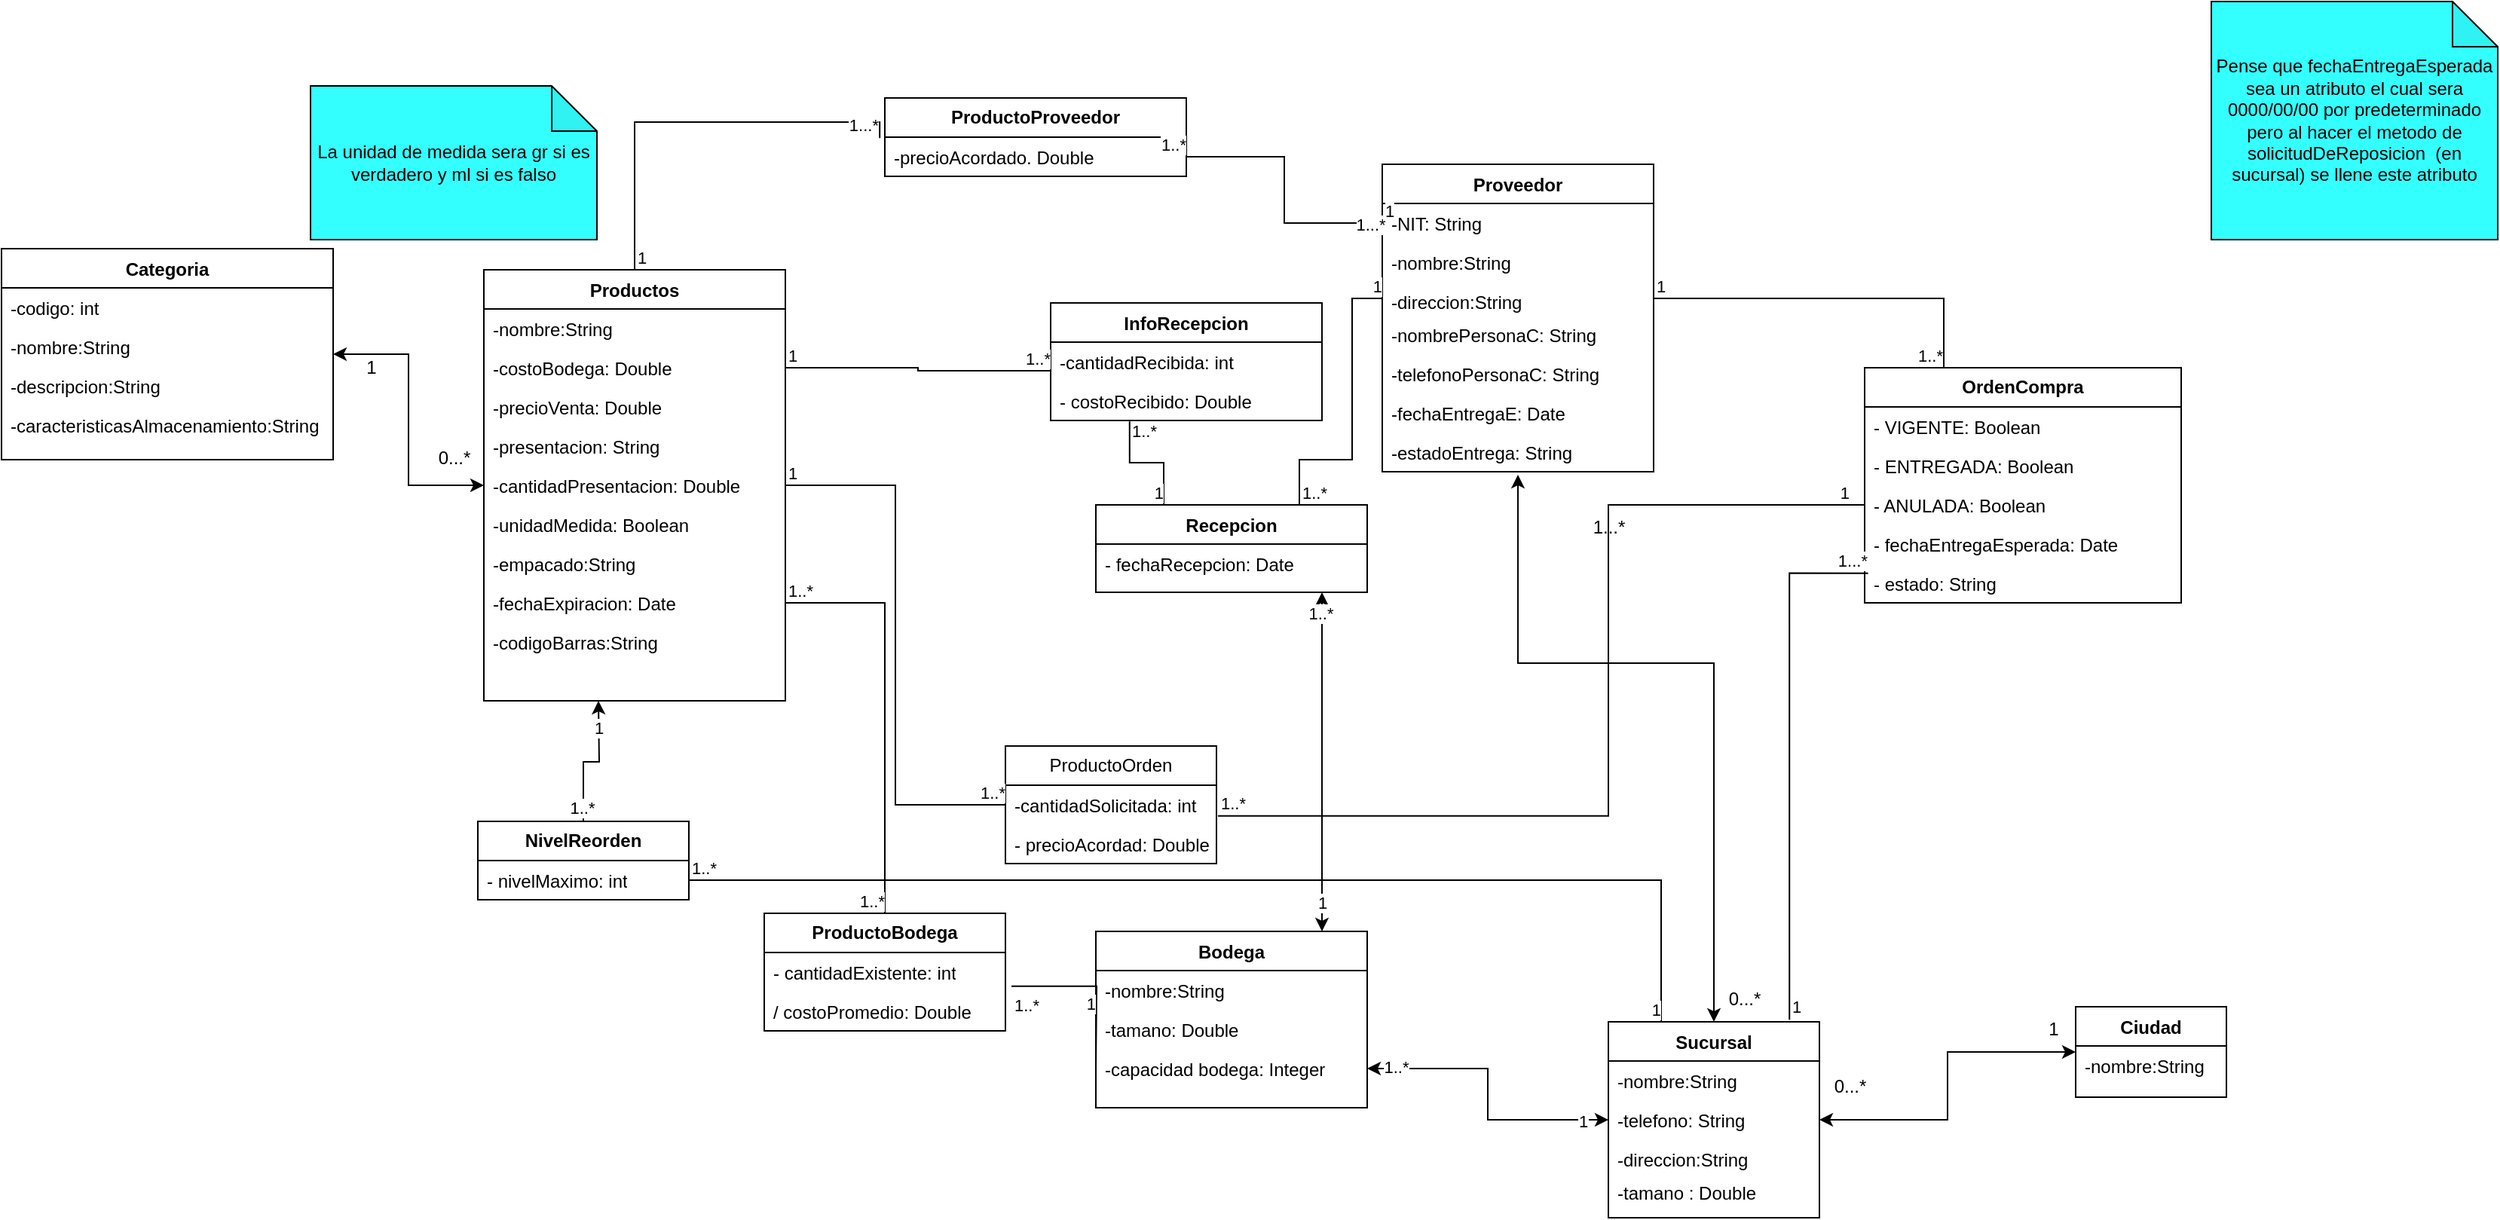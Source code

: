 <mxfile version="24.7.8">
  <diagram id="C5RBs43oDa-KdzZeNtuy" name="Page-1">
    <mxGraphModel dx="1459" dy="1133" grid="1" gridSize="10" guides="1" tooltips="1" connect="1" arrows="1" fold="1" page="0" pageScale="1" pageWidth="827" pageHeight="1169" math="0" shadow="0">
      <root>
        <mxCell id="WIyWlLk6GJQsqaUBKTNV-0" />
        <mxCell id="WIyWlLk6GJQsqaUBKTNV-1" parent="WIyWlLk6GJQsqaUBKTNV-0" />
        <mxCell id="zkfFHV4jXpPFQw0GAbJ--17" value="Productos" style="swimlane;fontStyle=1;align=center;verticalAlign=top;childLayout=stackLayout;horizontal=1;startSize=26;horizontalStack=0;resizeParent=1;resizeLast=0;collapsible=1;marginBottom=0;rounded=0;shadow=0;strokeWidth=1;fontColor=#000000;" parent="WIyWlLk6GJQsqaUBKTNV-1" vertex="1">
          <mxGeometry x="74" y="-446" width="200" height="286" as="geometry">
            <mxRectangle x="550" y="140" width="160" height="26" as="alternateBounds" />
          </mxGeometry>
        </mxCell>
        <mxCell id="zkfFHV4jXpPFQw0GAbJ--18" value="-nombre:String" style="text;align=left;verticalAlign=top;spacingLeft=4;spacingRight=4;overflow=hidden;rotatable=0;points=[[0,0.5],[1,0.5]];portConstraint=eastwest;fontColor=#000000;" parent="zkfFHV4jXpPFQw0GAbJ--17" vertex="1">
          <mxGeometry y="26" width="200" height="26" as="geometry" />
        </mxCell>
        <mxCell id="zkfFHV4jXpPFQw0GAbJ--19" value="-costoBodega: Double" style="text;align=left;verticalAlign=top;spacingLeft=4;spacingRight=4;overflow=hidden;rotatable=0;points=[[0,0.5],[1,0.5]];portConstraint=eastwest;rounded=0;shadow=0;html=0;fontColor=#000000;" parent="zkfFHV4jXpPFQw0GAbJ--17" vertex="1">
          <mxGeometry y="52" width="200" height="26" as="geometry" />
        </mxCell>
        <mxCell id="zkfFHV4jXpPFQw0GAbJ--20" value="-precioVenta: Double" style="text;align=left;verticalAlign=top;spacingLeft=4;spacingRight=4;overflow=hidden;rotatable=0;points=[[0,0.5],[1,0.5]];portConstraint=eastwest;rounded=0;shadow=0;html=0;fontColor=#000000;" parent="zkfFHV4jXpPFQw0GAbJ--17" vertex="1">
          <mxGeometry y="78" width="200" height="26" as="geometry" />
        </mxCell>
        <mxCell id="zkfFHV4jXpPFQw0GAbJ--21" value="-presentacion: String" style="text;align=left;verticalAlign=top;spacingLeft=4;spacingRight=4;overflow=hidden;rotatable=0;points=[[0,0.5],[1,0.5]];portConstraint=eastwest;rounded=0;shadow=0;html=0;fontColor=#000000;" parent="zkfFHV4jXpPFQw0GAbJ--17" vertex="1">
          <mxGeometry y="104" width="200" height="26" as="geometry" />
        </mxCell>
        <mxCell id="zkfFHV4jXpPFQw0GAbJ--22" value="-cantidadPresentacion: Double" style="text;align=left;verticalAlign=top;spacingLeft=4;spacingRight=4;overflow=hidden;rotatable=0;points=[[0,0.5],[1,0.5]];portConstraint=eastwest;rounded=0;shadow=0;html=0;fontColor=#000000;" parent="zkfFHV4jXpPFQw0GAbJ--17" vertex="1">
          <mxGeometry y="130" width="200" height="26" as="geometry" />
        </mxCell>
        <mxCell id="X5nv6v5gJ5mk2as4WkqO-1" value="-unidadMedida: Boolean" style="text;align=left;verticalAlign=top;spacingLeft=4;spacingRight=4;overflow=hidden;rotatable=0;points=[[0,0.5],[1,0.5]];portConstraint=eastwest;rounded=0;shadow=0;html=0;fontColor=#000000;" parent="zkfFHV4jXpPFQw0GAbJ--17" vertex="1">
          <mxGeometry y="156" width="200" height="26" as="geometry" />
        </mxCell>
        <mxCell id="X5nv6v5gJ5mk2as4WkqO-3" value="-empacado:String" style="text;align=left;verticalAlign=top;spacingLeft=4;spacingRight=4;overflow=hidden;rotatable=0;points=[[0,0.5],[1,0.5]];portConstraint=eastwest;rounded=0;shadow=0;html=0;fontColor=#000000;" parent="zkfFHV4jXpPFQw0GAbJ--17" vertex="1">
          <mxGeometry y="182" width="200" height="26" as="geometry" />
        </mxCell>
        <mxCell id="X5nv6v5gJ5mk2as4WkqO-6" value="-fechaExpiracion: Date" style="text;align=left;verticalAlign=top;spacingLeft=4;spacingRight=4;overflow=hidden;rotatable=0;points=[[0,0.5],[1,0.5]];portConstraint=eastwest;rounded=0;shadow=0;html=0;fontColor=#000000;" parent="zkfFHV4jXpPFQw0GAbJ--17" vertex="1">
          <mxGeometry y="208" width="200" height="26" as="geometry" />
        </mxCell>
        <mxCell id="X5nv6v5gJ5mk2as4WkqO-5" value="-codigoBarras:String" style="text;align=left;verticalAlign=top;spacingLeft=4;spacingRight=4;overflow=hidden;rotatable=0;points=[[0,0.5],[1,0.5]];portConstraint=eastwest;rounded=0;shadow=0;html=0;fontColor=#000000;" parent="zkfFHV4jXpPFQw0GAbJ--17" vertex="1">
          <mxGeometry y="234" width="200" height="26" as="geometry" />
        </mxCell>
        <mxCell id="X5nv6v5gJ5mk2as4WkqO-7" value="Categoria" style="swimlane;fontStyle=1;align=center;verticalAlign=top;childLayout=stackLayout;horizontal=1;startSize=26;horizontalStack=0;resizeParent=1;resizeLast=0;collapsible=1;marginBottom=0;rounded=0;shadow=0;strokeWidth=1;fontColor=#000000;" parent="WIyWlLk6GJQsqaUBKTNV-1" vertex="1">
          <mxGeometry x="-246" y="-460" width="220" height="140" as="geometry">
            <mxRectangle x="550" y="140" width="160" height="26" as="alternateBounds" />
          </mxGeometry>
        </mxCell>
        <mxCell id="X5nv6v5gJ5mk2as4WkqO-9" value="-codigo: int" style="text;align=left;verticalAlign=top;spacingLeft=4;spacingRight=4;overflow=hidden;rotatable=0;points=[[0,0.5],[1,0.5]];portConstraint=eastwest;rounded=0;shadow=0;html=0;fontColor=#000000;" parent="X5nv6v5gJ5mk2as4WkqO-7" vertex="1">
          <mxGeometry y="26" width="220" height="26" as="geometry" />
        </mxCell>
        <mxCell id="X5nv6v5gJ5mk2as4WkqO-8" value="-nombre:String" style="text;align=left;verticalAlign=top;spacingLeft=4;spacingRight=4;overflow=hidden;rotatable=0;points=[[0,0.5],[1,0.5]];portConstraint=eastwest;fontColor=#000000;" parent="X5nv6v5gJ5mk2as4WkqO-7" vertex="1">
          <mxGeometry y="52" width="220" height="26" as="geometry" />
        </mxCell>
        <mxCell id="X5nv6v5gJ5mk2as4WkqO-14" value="-descripcion:String" style="text;align=left;verticalAlign=top;spacingLeft=4;spacingRight=4;overflow=hidden;rotatable=0;points=[[0,0.5],[1,0.5]];portConstraint=eastwest;rounded=0;shadow=0;html=0;fontColor=#000000;" parent="X5nv6v5gJ5mk2as4WkqO-7" vertex="1">
          <mxGeometry y="78" width="220" height="26" as="geometry" />
        </mxCell>
        <mxCell id="X5nv6v5gJ5mk2as4WkqO-15" value="-caracteristicasAlmacenamiento:String" style="text;align=left;verticalAlign=top;spacingLeft=4;spacingRight=4;overflow=hidden;rotatable=0;points=[[0,0.5],[1,0.5]];portConstraint=eastwest;rounded=0;shadow=0;html=0;fontColor=#000000;" parent="X5nv6v5gJ5mk2as4WkqO-7" vertex="1">
          <mxGeometry y="104" width="220" height="26" as="geometry" />
        </mxCell>
        <mxCell id="X5nv6v5gJ5mk2as4WkqO-22" value="1" style="text;html=1;align=center;verticalAlign=middle;resizable=0;points=[];autosize=1;strokeColor=none;fillColor=none;fontColor=#000000;" parent="WIyWlLk6GJQsqaUBKTNV-1" vertex="1">
          <mxGeometry x="-16" y="-396" width="30" height="30" as="geometry" />
        </mxCell>
        <mxCell id="X5nv6v5gJ5mk2as4WkqO-23" value="0...*" style="text;html=1;align=center;verticalAlign=middle;resizable=0;points=[];autosize=1;strokeColor=none;fillColor=none;fontColor=#000000;" parent="WIyWlLk6GJQsqaUBKTNV-1" vertex="1">
          <mxGeometry x="34" y="-336" width="40" height="30" as="geometry" />
        </mxCell>
        <mxCell id="X5nv6v5gJ5mk2as4WkqO-25" value="" style="endArrow=classic;startArrow=classic;html=1;rounded=0;edgeStyle=orthogonalEdgeStyle;fontColor=#000000;" parent="WIyWlLk6GJQsqaUBKTNV-1" source="X5nv6v5gJ5mk2as4WkqO-7" target="zkfFHV4jXpPFQw0GAbJ--17" edge="1">
          <mxGeometry width="50" height="50" relative="1" as="geometry">
            <mxPoint x="494" y="-256" as="sourcePoint" />
            <mxPoint x="544" y="-306" as="targetPoint" />
          </mxGeometry>
        </mxCell>
        <mxCell id="X5nv6v5gJ5mk2as4WkqO-26" value="Sucursal" style="swimlane;fontStyle=1;align=center;verticalAlign=top;childLayout=stackLayout;horizontal=1;startSize=26;horizontalStack=0;resizeParent=1;resizeLast=0;collapsible=1;marginBottom=0;rounded=0;shadow=0;strokeWidth=1;fontColor=#000000;" parent="WIyWlLk6GJQsqaUBKTNV-1" vertex="1">
          <mxGeometry x="820" y="53" width="140" height="130" as="geometry">
            <mxRectangle x="550" y="140" width="160" height="26" as="alternateBounds" />
          </mxGeometry>
        </mxCell>
        <mxCell id="X5nv6v5gJ5mk2as4WkqO-28" value="-nombre:String" style="text;align=left;verticalAlign=top;spacingLeft=4;spacingRight=4;overflow=hidden;rotatable=0;points=[[0,0.5],[1,0.5]];portConstraint=eastwest;fontColor=#000000;" parent="X5nv6v5gJ5mk2as4WkqO-26" vertex="1">
          <mxGeometry y="26" width="140" height="26" as="geometry" />
        </mxCell>
        <mxCell id="X5nv6v5gJ5mk2as4WkqO-27" value="-telefono: String" style="text;align=left;verticalAlign=top;spacingLeft=4;spacingRight=4;overflow=hidden;rotatable=0;points=[[0,0.5],[1,0.5]];portConstraint=eastwest;rounded=0;shadow=0;html=0;fontColor=#000000;" parent="X5nv6v5gJ5mk2as4WkqO-26" vertex="1">
          <mxGeometry y="52" width="140" height="26" as="geometry" />
        </mxCell>
        <mxCell id="X5nv6v5gJ5mk2as4WkqO-30" value="-direccion:String" style="text;align=left;verticalAlign=top;spacingLeft=4;spacingRight=4;overflow=hidden;rotatable=0;points=[[0,0.5],[1,0.5]];portConstraint=eastwest;rounded=0;shadow=0;html=0;fontColor=#000000;" parent="X5nv6v5gJ5mk2as4WkqO-26" vertex="1">
          <mxGeometry y="78" width="140" height="22" as="geometry" />
        </mxCell>
        <mxCell id="Ump_3bpm_IfCM5Z30n2z-0" value="-tamano : Double" style="text;align=left;verticalAlign=top;spacingLeft=4;spacingRight=4;overflow=hidden;rotatable=0;points=[[0,0.5],[1,0.5]];portConstraint=eastwest;rounded=0;shadow=0;html=0;fontColor=#000000;" parent="X5nv6v5gJ5mk2as4WkqO-26" vertex="1">
          <mxGeometry y="100" width="140" height="22" as="geometry" />
        </mxCell>
        <mxCell id="X5nv6v5gJ5mk2as4WkqO-33" value="Ciudad" style="swimlane;fontStyle=1;align=center;verticalAlign=top;childLayout=stackLayout;horizontal=1;startSize=26;horizontalStack=0;resizeParent=1;resizeLast=0;collapsible=1;marginBottom=0;rounded=0;shadow=0;strokeWidth=1;fontColor=#000000;" parent="WIyWlLk6GJQsqaUBKTNV-1" vertex="1">
          <mxGeometry x="1130" y="43" width="100" height="60" as="geometry">
            <mxRectangle x="550" y="140" width="160" height="26" as="alternateBounds" />
          </mxGeometry>
        </mxCell>
        <mxCell id="X5nv6v5gJ5mk2as4WkqO-35" value="-nombre:String" style="text;align=left;verticalAlign=top;spacingLeft=4;spacingRight=4;overflow=hidden;rotatable=0;points=[[0,0.5],[1,0.5]];portConstraint=eastwest;fontColor=#000000;" parent="X5nv6v5gJ5mk2as4WkqO-33" vertex="1">
          <mxGeometry y="26" width="100" height="26" as="geometry" />
        </mxCell>
        <mxCell id="X5nv6v5gJ5mk2as4WkqO-49" value="1" style="text;html=1;align=center;verticalAlign=middle;resizable=0;points=[];autosize=1;strokeColor=none;fillColor=none;fontColor=#000000;" parent="WIyWlLk6GJQsqaUBKTNV-1" vertex="1">
          <mxGeometry x="1100" y="43" width="30" height="30" as="geometry" />
        </mxCell>
        <mxCell id="X5nv6v5gJ5mk2as4WkqO-50" value="0...*" style="text;html=1;align=center;verticalAlign=middle;resizable=0;points=[];autosize=1;strokeColor=none;fillColor=none;fontColor=#000000;" parent="WIyWlLk6GJQsqaUBKTNV-1" vertex="1">
          <mxGeometry x="960" y="81" width="40" height="30" as="geometry" />
        </mxCell>
        <mxCell id="X5nv6v5gJ5mk2as4WkqO-51" value="" style="endArrow=classic;startArrow=classic;html=1;rounded=0;edgeStyle=orthogonalEdgeStyle;fontColor=#000000;" parent="WIyWlLk6GJQsqaUBKTNV-1" source="X5nv6v5gJ5mk2as4WkqO-26" target="X5nv6v5gJ5mk2as4WkqO-33" edge="1">
          <mxGeometry width="50" height="50" relative="1" as="geometry">
            <mxPoint x="1030" y="343" as="sourcePoint" />
            <mxPoint x="1080" y="293" as="targetPoint" />
          </mxGeometry>
        </mxCell>
        <mxCell id="X5nv6v5gJ5mk2as4WkqO-53" value="Bodega" style="swimlane;fontStyle=1;align=center;verticalAlign=top;childLayout=stackLayout;horizontal=1;startSize=26;horizontalStack=0;resizeParent=1;resizeLast=0;collapsible=1;marginBottom=0;rounded=0;shadow=0;strokeWidth=1;fontColor=#000000;" parent="WIyWlLk6GJQsqaUBKTNV-1" vertex="1">
          <mxGeometry x="480" y="-7" width="180" height="117" as="geometry">
            <mxRectangle x="550" y="140" width="160" height="26" as="alternateBounds" />
          </mxGeometry>
        </mxCell>
        <mxCell id="X5nv6v5gJ5mk2as4WkqO-54" value="-nombre:String" style="text;align=left;verticalAlign=top;spacingLeft=4;spacingRight=4;overflow=hidden;rotatable=0;points=[[0,0.5],[1,0.5]];portConstraint=eastwest;fontColor=#000000;" parent="X5nv6v5gJ5mk2as4WkqO-53" vertex="1">
          <mxGeometry y="26" width="180" height="26" as="geometry" />
        </mxCell>
        <mxCell id="X5nv6v5gJ5mk2as4WkqO-55" value="-tamano: Double" style="text;align=left;verticalAlign=top;spacingLeft=4;spacingRight=4;overflow=hidden;rotatable=0;points=[[0,0.5],[1,0.5]];portConstraint=eastwest;rounded=0;shadow=0;html=0;fontColor=#000000;" parent="X5nv6v5gJ5mk2as4WkqO-53" vertex="1">
          <mxGeometry y="52" width="180" height="26" as="geometry" />
        </mxCell>
        <mxCell id="X5nv6v5gJ5mk2as4WkqO-62" value="-capacidad bodega: Integer" style="text;align=left;verticalAlign=top;spacingLeft=4;spacingRight=4;overflow=hidden;rotatable=0;points=[[0,0.5],[1,0.5]];portConstraint=eastwest;rounded=0;shadow=0;html=0;fontColor=#000000;" parent="X5nv6v5gJ5mk2as4WkqO-53" vertex="1">
          <mxGeometry y="78" width="180" height="26" as="geometry" />
        </mxCell>
        <mxCell id="X5nv6v5gJ5mk2as4WkqO-57" value="" style="endArrow=classic;startArrow=classic;html=1;rounded=0;edgeStyle=orthogonalEdgeStyle;exitX=1;exitY=0.5;exitDx=0;exitDy=0;fontColor=#000000;" parent="WIyWlLk6GJQsqaUBKTNV-1" source="X5nv6v5gJ5mk2as4WkqO-62" target="X5nv6v5gJ5mk2as4WkqO-26" edge="1">
          <mxGeometry width="50" height="50" relative="1" as="geometry">
            <mxPoint x="730" y="142.0" as="sourcePoint" />
            <mxPoint x="1080" y="293" as="targetPoint" />
          </mxGeometry>
        </mxCell>
        <mxCell id="Ump_3bpm_IfCM5Z30n2z-3" value="1..*" style="edgeLabel;html=1;align=center;verticalAlign=middle;resizable=0;points=[];fontColor=#000000;" parent="X5nv6v5gJ5mk2as4WkqO-57" vertex="1" connectable="0">
          <mxGeometry x="-0.805" y="1" relative="1" as="geometry">
            <mxPoint as="offset" />
          </mxGeometry>
        </mxCell>
        <mxCell id="di9bYmcxDt5mD3mjxTbu-0" value="1" style="edgeLabel;html=1;align=center;verticalAlign=middle;resizable=0;points=[];" parent="X5nv6v5gJ5mk2as4WkqO-57" vertex="1" connectable="0">
          <mxGeometry x="0.823" y="-1" relative="1" as="geometry">
            <mxPoint as="offset" />
          </mxGeometry>
        </mxCell>
        <mxCell id="X5nv6v5gJ5mk2as4WkqO-63" value="Proveedor" style="swimlane;fontStyle=1;align=center;verticalAlign=top;childLayout=stackLayout;horizontal=1;startSize=26;horizontalStack=0;resizeParent=1;resizeLast=0;collapsible=1;marginBottom=0;rounded=0;shadow=0;strokeWidth=1;fontColor=#000000;" parent="WIyWlLk6GJQsqaUBKTNV-1" vertex="1">
          <mxGeometry x="670" y="-516" width="180" height="204" as="geometry">
            <mxRectangle x="550" y="140" width="160" height="26" as="alternateBounds" />
          </mxGeometry>
        </mxCell>
        <mxCell id="X5nv6v5gJ5mk2as4WkqO-65" value="-NIT: String" style="text;align=left;verticalAlign=top;spacingLeft=4;spacingRight=4;overflow=hidden;rotatable=0;points=[[0,0.5],[1,0.5]];portConstraint=eastwest;rounded=0;shadow=0;html=0;fontColor=#000000;" parent="X5nv6v5gJ5mk2as4WkqO-63" vertex="1">
          <mxGeometry y="26" width="180" height="26" as="geometry" />
        </mxCell>
        <mxCell id="X5nv6v5gJ5mk2as4WkqO-64" value="-nombre:String" style="text;align=left;verticalAlign=top;spacingLeft=4;spacingRight=4;overflow=hidden;rotatable=0;points=[[0,0.5],[1,0.5]];portConstraint=eastwest;fontColor=#000000;" parent="X5nv6v5gJ5mk2as4WkqO-63" vertex="1">
          <mxGeometry y="52" width="180" height="26" as="geometry" />
        </mxCell>
        <mxCell id="X5nv6v5gJ5mk2as4WkqO-66" value="-direccion:String" style="text;align=left;verticalAlign=top;spacingLeft=4;spacingRight=4;overflow=hidden;rotatable=0;points=[[0,0.5],[1,0.5]];portConstraint=eastwest;rounded=0;shadow=0;html=0;fontColor=#000000;" parent="X5nv6v5gJ5mk2as4WkqO-63" vertex="1">
          <mxGeometry y="78" width="180" height="22" as="geometry" />
        </mxCell>
        <mxCell id="X5nv6v5gJ5mk2as4WkqO-67" value="-nombrePersonaC: String" style="text;align=left;verticalAlign=top;spacingLeft=4;spacingRight=4;overflow=hidden;rotatable=0;points=[[0,0.5],[1,0.5]];portConstraint=eastwest;rounded=0;shadow=0;html=0;fontColor=#000000;" parent="X5nv6v5gJ5mk2as4WkqO-63" vertex="1">
          <mxGeometry y="100" width="180" height="26" as="geometry" />
        </mxCell>
        <mxCell id="X5nv6v5gJ5mk2as4WkqO-68" value="-telefonoPersonaC: String" style="text;align=left;verticalAlign=top;spacingLeft=4;spacingRight=4;overflow=hidden;rotatable=0;points=[[0,0.5],[1,0.5]];portConstraint=eastwest;rounded=0;shadow=0;html=0;fontColor=#000000;" parent="X5nv6v5gJ5mk2as4WkqO-63" vertex="1">
          <mxGeometry y="126" width="180" height="26" as="geometry" />
        </mxCell>
        <mxCell id="X5nv6v5gJ5mk2as4WkqO-77" value="-fechaEntregaE: Date" style="text;align=left;verticalAlign=top;spacingLeft=4;spacingRight=4;overflow=hidden;rotatable=0;points=[[0,0.5],[1,0.5]];portConstraint=eastwest;rounded=0;shadow=0;html=0;fontColor=#000000;" parent="X5nv6v5gJ5mk2as4WkqO-63" vertex="1">
          <mxGeometry y="152" width="180" height="26" as="geometry" />
        </mxCell>
        <mxCell id="X5nv6v5gJ5mk2as4WkqO-78" value="-estadoEntrega: String" style="text;align=left;verticalAlign=top;spacingLeft=4;spacingRight=4;overflow=hidden;rotatable=0;points=[[0,0.5],[1,0.5]];portConstraint=eastwest;rounded=0;shadow=0;html=0;fontColor=#000000;" parent="X5nv6v5gJ5mk2as4WkqO-63" vertex="1">
          <mxGeometry y="178" width="180" height="26" as="geometry" />
        </mxCell>
        <mxCell id="X5nv6v5gJ5mk2as4WkqO-73" value="" style="endArrow=classic;startArrow=classic;html=1;rounded=0;edgeStyle=orthogonalEdgeStyle;entryX=0.5;entryY=1.077;entryDx=0;entryDy=0;entryPerimeter=0;fontColor=#000000;" parent="WIyWlLk6GJQsqaUBKTNV-1" source="X5nv6v5gJ5mk2as4WkqO-26" target="X5nv6v5gJ5mk2as4WkqO-78" edge="1">
          <mxGeometry width="50" height="50" relative="1" as="geometry">
            <mxPoint x="610" y="-90" as="sourcePoint" />
            <mxPoint x="760" y="-310" as="targetPoint" />
            <Array as="points">
              <mxPoint x="890" y="-185" />
              <mxPoint x="760" y="-185" />
              <mxPoint x="760" y="-310" />
            </Array>
          </mxGeometry>
        </mxCell>
        <mxCell id="X5nv6v5gJ5mk2as4WkqO-74" value="1...*" style="text;html=1;align=center;verticalAlign=middle;resizable=0;points=[];autosize=1;strokeColor=none;fillColor=none;fontColor=#000000;" parent="WIyWlLk6GJQsqaUBKTNV-1" vertex="1">
          <mxGeometry x="800" y="-290" width="40" height="30" as="geometry" />
        </mxCell>
        <mxCell id="X5nv6v5gJ5mk2as4WkqO-75" value="0...*" style="text;html=1;align=center;verticalAlign=middle;resizable=0;points=[];autosize=1;strokeColor=none;fillColor=none;fontColor=#000000;" parent="WIyWlLk6GJQsqaUBKTNV-1" vertex="1">
          <mxGeometry x="890" y="23" width="40" height="30" as="geometry" />
        </mxCell>
        <mxCell id="X5nv6v5gJ5mk2as4WkqO-79" value="Pense que fechaEntregaEsperada sea un atributo el cual sera 0000/00/00 por predeterminado pero al hacer el metodo de solicitudDeReposicion&amp;nbsp; (en sucursal) se llene este atributo" style="shape=note;whiteSpace=wrap;html=1;backgroundOutline=1;darkOpacity=0.05;strokeColor=#000000;fillColor=#33FFFF;fontColor=#000000;" parent="WIyWlLk6GJQsqaUBKTNV-1" vertex="1">
          <mxGeometry x="1220" y="-624" width="190" height="158" as="geometry" />
        </mxCell>
        <mxCell id="X5nv6v5gJ5mk2as4WkqO-91" value="Recepcion" style="swimlane;fontStyle=1;align=center;verticalAlign=top;childLayout=stackLayout;horizontal=1;startSize=26;horizontalStack=0;resizeParent=1;resizeLast=0;collapsible=1;marginBottom=0;rounded=0;shadow=0;strokeWidth=1;fontColor=#000000;" parent="WIyWlLk6GJQsqaUBKTNV-1" vertex="1">
          <mxGeometry x="480" y="-290" width="180" height="58" as="geometry">
            <mxRectangle x="550" y="140" width="160" height="26" as="alternateBounds" />
          </mxGeometry>
        </mxCell>
        <mxCell id="X5nv6v5gJ5mk2as4WkqO-97" value="- fechaRecepcion: Date" style="text;align=left;verticalAlign=top;spacingLeft=4;spacingRight=4;overflow=hidden;rotatable=0;points=[[0,0.5],[1,0.5]];portConstraint=eastwest;rounded=0;shadow=0;html=0;fontColor=#000000;" parent="X5nv6v5gJ5mk2as4WkqO-91" vertex="1">
          <mxGeometry y="26" width="180" height="26" as="geometry" />
        </mxCell>
        <mxCell id="X5nv6v5gJ5mk2as4WkqO-100" value="" style="endArrow=classic;startArrow=classic;html=1;rounded=0;edgeStyle=orthogonalEdgeStyle;fontColor=#000000;" parent="WIyWlLk6GJQsqaUBKTNV-1" source="X5nv6v5gJ5mk2as4WkqO-91" target="X5nv6v5gJ5mk2as4WkqO-53" edge="1">
          <mxGeometry width="50" height="50" relative="1" as="geometry">
            <mxPoint x="550" y="-378" as="sourcePoint" />
            <mxPoint x="680" y="-393" as="targetPoint" />
            <Array as="points">
              <mxPoint x="630" y="-60" />
              <mxPoint x="630" y="-60" />
            </Array>
          </mxGeometry>
        </mxCell>
        <mxCell id="Ump_3bpm_IfCM5Z30n2z-91" value="1..*" style="edgeLabel;html=1;align=center;verticalAlign=middle;resizable=0;points=[];fontColor=#000000;" parent="X5nv6v5gJ5mk2as4WkqO-100" vertex="1" connectable="0">
          <mxGeometry x="-0.875" y="-1" relative="1" as="geometry">
            <mxPoint as="offset" />
          </mxGeometry>
        </mxCell>
        <mxCell id="Ump_3bpm_IfCM5Z30n2z-92" value="1" style="edgeLabel;html=1;align=center;verticalAlign=middle;resizable=0;points=[];fontColor=#000000;" parent="X5nv6v5gJ5mk2as4WkqO-100" vertex="1" connectable="0">
          <mxGeometry x="0.833" relative="1" as="geometry">
            <mxPoint as="offset" />
          </mxGeometry>
        </mxCell>
        <mxCell id="Ump_3bpm_IfCM5Z30n2z-4" value="&lt;font&gt;&lt;b&gt;ProductoBodega&lt;/b&gt;&lt;/font&gt;" style="swimlane;fontStyle=0;childLayout=stackLayout;horizontal=1;startSize=26;fillColor=none;horizontalStack=0;resizeParent=1;resizeParentMax=0;resizeLast=0;collapsible=1;marginBottom=0;whiteSpace=wrap;html=1;fontColor=#000000;" parent="WIyWlLk6GJQsqaUBKTNV-1" vertex="1">
          <mxGeometry x="260" y="-19" width="160" height="78" as="geometry" />
        </mxCell>
        <mxCell id="Ump_3bpm_IfCM5Z30n2z-5" value="- cantidadExistente: int" style="text;strokeColor=none;fillColor=none;align=left;verticalAlign=top;spacingLeft=4;spacingRight=4;overflow=hidden;rotatable=0;points=[[0,0.5],[1,0.5]];portConstraint=eastwest;whiteSpace=wrap;html=1;fontColor=#000000;" parent="Ump_3bpm_IfCM5Z30n2z-4" vertex="1">
          <mxGeometry y="26" width="160" height="26" as="geometry" />
        </mxCell>
        <mxCell id="Ump_3bpm_IfCM5Z30n2z-6" value="/ costoPromedio: Double&amp;nbsp;" style="text;strokeColor=none;fillColor=none;align=left;verticalAlign=top;spacingLeft=4;spacingRight=4;overflow=hidden;rotatable=0;points=[[0,0.5],[1,0.5]];portConstraint=eastwest;whiteSpace=wrap;html=1;fontColor=#000000;" parent="Ump_3bpm_IfCM5Z30n2z-4" vertex="1">
          <mxGeometry y="52" width="160" height="26" as="geometry" />
        </mxCell>
        <mxCell id="Ump_3bpm_IfCM5Z30n2z-10" value="" style="endArrow=none;html=1;edgeStyle=orthogonalEdgeStyle;rounded=0;exitX=1;exitY=0.5;exitDx=0;exitDy=0;entryX=0.5;entryY=0;entryDx=0;entryDy=0;fontColor=#000000;" parent="WIyWlLk6GJQsqaUBKTNV-1" source="X5nv6v5gJ5mk2as4WkqO-6" target="Ump_3bpm_IfCM5Z30n2z-4" edge="1">
          <mxGeometry relative="1" as="geometry">
            <mxPoint x="320" y="-230" as="sourcePoint" />
            <mxPoint x="480" y="-230" as="targetPoint" />
          </mxGeometry>
        </mxCell>
        <mxCell id="Ump_3bpm_IfCM5Z30n2z-11" value="1..*" style="edgeLabel;resizable=0;html=1;align=left;verticalAlign=bottom;fontColor=#000000;" parent="Ump_3bpm_IfCM5Z30n2z-10" connectable="0" vertex="1">
          <mxGeometry x="-1" relative="1" as="geometry" />
        </mxCell>
        <mxCell id="Ump_3bpm_IfCM5Z30n2z-12" value="1..*" style="edgeLabel;resizable=0;html=1;align=right;verticalAlign=bottom;fontColor=#000000;" parent="Ump_3bpm_IfCM5Z30n2z-10" connectable="0" vertex="1">
          <mxGeometry x="1" relative="1" as="geometry" />
        </mxCell>
        <mxCell id="Ump_3bpm_IfCM5Z30n2z-13" value="" style="endArrow=none;html=1;edgeStyle=orthogonalEdgeStyle;rounded=0;exitX=1.025;exitY=-0.138;exitDx=0;exitDy=0;entryX=0;entryY=0.5;entryDx=0;entryDy=0;exitPerimeter=0;fontColor=#000000;" parent="WIyWlLk6GJQsqaUBKTNV-1" source="Ump_3bpm_IfCM5Z30n2z-6" edge="1">
          <mxGeometry relative="1" as="geometry">
            <mxPoint x="420" y="82" as="sourcePoint" />
            <mxPoint x="480" y="82" as="targetPoint" />
          </mxGeometry>
        </mxCell>
        <mxCell id="Ump_3bpm_IfCM5Z30n2z-14" value="1..*" style="edgeLabel;resizable=0;html=1;align=left;verticalAlign=bottom;fontColor=#000000;" parent="Ump_3bpm_IfCM5Z30n2z-13" connectable="0" vertex="1">
          <mxGeometry x="-1" relative="1" as="geometry">
            <mxPoint y="21" as="offset" />
          </mxGeometry>
        </mxCell>
        <mxCell id="Ump_3bpm_IfCM5Z30n2z-15" value="1" style="edgeLabel;resizable=0;html=1;align=right;verticalAlign=bottom;fontColor=#000000;" parent="Ump_3bpm_IfCM5Z30n2z-13" connectable="0" vertex="1">
          <mxGeometry x="1" relative="1" as="geometry">
            <mxPoint y="-32" as="offset" />
          </mxGeometry>
        </mxCell>
        <mxCell id="Ump_3bpm_IfCM5Z30n2z-17" value="&lt;font&gt;&lt;b&gt;ProductoProveedor&lt;/b&gt;&lt;/font&gt;" style="swimlane;fontStyle=0;childLayout=stackLayout;horizontal=1;startSize=26;fillColor=none;horizontalStack=0;resizeParent=1;resizeParentMax=0;resizeLast=0;collapsible=1;marginBottom=0;whiteSpace=wrap;html=1;fontColor=#000000;" parent="WIyWlLk6GJQsqaUBKTNV-1" vertex="1">
          <mxGeometry x="340" y="-560" width="200" height="52" as="geometry" />
        </mxCell>
        <mxCell id="Ump_3bpm_IfCM5Z30n2z-18" value="-precioAcordado. Double" style="text;strokeColor=none;fillColor=none;align=left;verticalAlign=top;spacingLeft=4;spacingRight=4;overflow=hidden;rotatable=0;points=[[0,0.5],[1,0.5]];portConstraint=eastwest;whiteSpace=wrap;html=1;fontColor=#000000;" parent="Ump_3bpm_IfCM5Z30n2z-17" vertex="1">
          <mxGeometry y="26" width="200" height="26" as="geometry" />
        </mxCell>
        <mxCell id="Ump_3bpm_IfCM5Z30n2z-25" value="" style="endArrow=none;html=1;edgeStyle=orthogonalEdgeStyle;rounded=0;exitX=0.5;exitY=0;exitDx=0;exitDy=0;entryX=-0.017;entryY=0.026;entryDx=0;entryDy=0;entryPerimeter=0;fontColor=#000000;" parent="WIyWlLk6GJQsqaUBKTNV-1" source="zkfFHV4jXpPFQw0GAbJ--17" target="Ump_3bpm_IfCM5Z30n2z-18" edge="1">
          <mxGeometry relative="1" as="geometry">
            <mxPoint x="250" y="-500" as="sourcePoint" />
            <mxPoint x="410" y="-500" as="targetPoint" />
          </mxGeometry>
        </mxCell>
        <mxCell id="Ump_3bpm_IfCM5Z30n2z-26" value="1" style="edgeLabel;resizable=0;html=1;align=left;verticalAlign=bottom;fontColor=#000000;" parent="Ump_3bpm_IfCM5Z30n2z-25" connectable="0" vertex="1">
          <mxGeometry x="-1" relative="1" as="geometry" />
        </mxCell>
        <mxCell id="Ump_3bpm_IfCM5Z30n2z-27" value="1...*" style="edgeLabel;resizable=0;html=1;align=right;verticalAlign=bottom;fontColor=#000000;" parent="Ump_3bpm_IfCM5Z30n2z-25" connectable="0" vertex="1">
          <mxGeometry x="1" relative="1" as="geometry" />
        </mxCell>
        <mxCell id="Ump_3bpm_IfCM5Z30n2z-28" value="" style="endArrow=none;html=1;edgeStyle=orthogonalEdgeStyle;rounded=0;exitX=0;exitY=0.5;exitDx=0;exitDy=0;entryX=1;entryY=0.5;entryDx=0;entryDy=0;fontColor=#000000;" parent="WIyWlLk6GJQsqaUBKTNV-1" source="X5nv6v5gJ5mk2as4WkqO-65" target="Ump_3bpm_IfCM5Z30n2z-18" edge="1">
          <mxGeometry relative="1" as="geometry">
            <mxPoint x="315.52" y="-436" as="sourcePoint" />
            <mxPoint x="479.52" y="-523" as="targetPoint" />
          </mxGeometry>
        </mxCell>
        <mxCell id="Ump_3bpm_IfCM5Z30n2z-29" value="1" style="edgeLabel;resizable=0;html=1;align=left;verticalAlign=bottom;fontColor=#000000;" parent="Ump_3bpm_IfCM5Z30n2z-28" connectable="0" vertex="1">
          <mxGeometry x="-1" relative="1" as="geometry" />
        </mxCell>
        <mxCell id="Ump_3bpm_IfCM5Z30n2z-30" value="1..*" style="edgeLabel;resizable=0;html=1;align=right;verticalAlign=bottom;fontColor=#000000;" parent="Ump_3bpm_IfCM5Z30n2z-28" connectable="0" vertex="1">
          <mxGeometry x="1" relative="1" as="geometry" />
        </mxCell>
        <mxCell id="Ump_3bpm_IfCM5Z30n2z-32" value="1...*" style="edgeLabel;html=1;align=center;verticalAlign=middle;resizable=0;points=[];fontColor=#000000;" parent="Ump_3bpm_IfCM5Z30n2z-28" vertex="1" connectable="0">
          <mxGeometry x="-0.906" y="1" relative="1" as="geometry">
            <mxPoint as="offset" />
          </mxGeometry>
        </mxCell>
        <mxCell id="Ump_3bpm_IfCM5Z30n2z-33" value="&lt;b&gt;OrdenCompra&lt;/b&gt;" style="swimlane;fontStyle=0;childLayout=stackLayout;horizontal=1;startSize=26;fillColor=none;horizontalStack=0;resizeParent=1;resizeParentMax=0;resizeLast=0;collapsible=1;marginBottom=0;whiteSpace=wrap;html=1;fontColor=#000000;" parent="WIyWlLk6GJQsqaUBKTNV-1" vertex="1">
          <mxGeometry x="990" y="-381" width="210" height="156" as="geometry" />
        </mxCell>
        <mxCell id="Ump_3bpm_IfCM5Z30n2z-35" value="- VIGENTE: Boolean" style="text;strokeColor=none;fillColor=none;align=left;verticalAlign=top;spacingLeft=4;spacingRight=4;overflow=hidden;rotatable=0;points=[[0,0.5],[1,0.5]];portConstraint=eastwest;whiteSpace=wrap;html=1;fontColor=#000000;" parent="Ump_3bpm_IfCM5Z30n2z-33" vertex="1">
          <mxGeometry y="26" width="210" height="26" as="geometry" />
        </mxCell>
        <mxCell id="Ump_3bpm_IfCM5Z30n2z-41" value="- ENTREGADA: Boolean" style="text;strokeColor=none;fillColor=none;align=left;verticalAlign=top;spacingLeft=4;spacingRight=4;overflow=hidden;rotatable=0;points=[[0,0.5],[1,0.5]];portConstraint=eastwest;whiteSpace=wrap;html=1;fontColor=#000000;" parent="Ump_3bpm_IfCM5Z30n2z-33" vertex="1">
          <mxGeometry y="52" width="210" height="26" as="geometry" />
        </mxCell>
        <mxCell id="Ump_3bpm_IfCM5Z30n2z-42" value="- ANULADA: Boolean" style="text;strokeColor=none;fillColor=none;align=left;verticalAlign=top;spacingLeft=4;spacingRight=4;overflow=hidden;rotatable=0;points=[[0,0.5],[1,0.5]];portConstraint=eastwest;whiteSpace=wrap;html=1;fontColor=#000000;" parent="Ump_3bpm_IfCM5Z30n2z-33" vertex="1">
          <mxGeometry y="78" width="210" height="26" as="geometry" />
        </mxCell>
        <mxCell id="Ump_3bpm_IfCM5Z30n2z-40" value="- fechaEntregaEsperada: Date" style="text;strokeColor=none;fillColor=none;align=left;verticalAlign=top;spacingLeft=4;spacingRight=4;overflow=hidden;rotatable=0;points=[[0,0.5],[1,0.5]];portConstraint=eastwest;whiteSpace=wrap;html=1;fontColor=#000000;" parent="Ump_3bpm_IfCM5Z30n2z-33" vertex="1">
          <mxGeometry y="104" width="210" height="26" as="geometry" />
        </mxCell>
        <mxCell id="Ump_3bpm_IfCM5Z30n2z-39" value="- estado: String" style="text;strokeColor=none;fillColor=none;align=left;verticalAlign=top;spacingLeft=4;spacingRight=4;overflow=hidden;rotatable=0;points=[[0,0.5],[1,0.5]];portConstraint=eastwest;whiteSpace=wrap;html=1;fontColor=#000000;" parent="Ump_3bpm_IfCM5Z30n2z-33" vertex="1">
          <mxGeometry y="130" width="210" height="26" as="geometry" />
        </mxCell>
        <mxCell id="Ump_3bpm_IfCM5Z30n2z-44" value="" style="endArrow=none;html=1;edgeStyle=orthogonalEdgeStyle;rounded=0;exitX=0.858;exitY=-0.011;exitDx=0;exitDy=0;exitPerimeter=0;entryX=0.011;entryY=0.243;entryDx=0;entryDy=0;entryPerimeter=0;fontColor=#000000;" parent="WIyWlLk6GJQsqaUBKTNV-1" source="X5nv6v5gJ5mk2as4WkqO-26" target="Ump_3bpm_IfCM5Z30n2z-39" edge="1">
          <mxGeometry relative="1" as="geometry">
            <mxPoint x="980" y="-170" as="sourcePoint" />
            <mxPoint x="1140" y="-170" as="targetPoint" />
          </mxGeometry>
        </mxCell>
        <mxCell id="Ump_3bpm_IfCM5Z30n2z-45" value="1" style="edgeLabel;resizable=0;html=1;align=left;verticalAlign=bottom;fontColor=#000000;" parent="Ump_3bpm_IfCM5Z30n2z-44" connectable="0" vertex="1">
          <mxGeometry x="-1" relative="1" as="geometry" />
        </mxCell>
        <mxCell id="Ump_3bpm_IfCM5Z30n2z-46" value="1...*" style="edgeLabel;resizable=0;html=1;align=right;verticalAlign=bottom;fontColor=#000000;" parent="Ump_3bpm_IfCM5Z30n2z-44" connectable="0" vertex="1">
          <mxGeometry x="1" relative="1" as="geometry" />
        </mxCell>
        <mxCell id="Ump_3bpm_IfCM5Z30n2z-47" value="" style="endArrow=none;html=1;edgeStyle=orthogonalEdgeStyle;rounded=0;exitX=1;exitY=0.5;exitDx=0;exitDy=0;entryX=0.25;entryY=0;entryDx=0;entryDy=0;fontColor=#000000;" parent="WIyWlLk6GJQsqaUBKTNV-1" source="X5nv6v5gJ5mk2as4WkqO-66" target="Ump_3bpm_IfCM5Z30n2z-33" edge="1">
          <mxGeometry relative="1" as="geometry">
            <mxPoint x="910" y="-420" as="sourcePoint" />
            <mxPoint x="1070" y="-420" as="targetPoint" />
          </mxGeometry>
        </mxCell>
        <mxCell id="Ump_3bpm_IfCM5Z30n2z-48" value="1" style="edgeLabel;resizable=0;html=1;align=left;verticalAlign=bottom;fontColor=#000000;" parent="Ump_3bpm_IfCM5Z30n2z-47" connectable="0" vertex="1">
          <mxGeometry x="-1" relative="1" as="geometry" />
        </mxCell>
        <mxCell id="Ump_3bpm_IfCM5Z30n2z-49" value="1..*" style="edgeLabel;resizable=0;html=1;align=right;verticalAlign=bottom;fontColor=#000000;" parent="Ump_3bpm_IfCM5Z30n2z-47" connectable="0" vertex="1">
          <mxGeometry x="1" relative="1" as="geometry" />
        </mxCell>
        <mxCell id="Ump_3bpm_IfCM5Z30n2z-50" value="&lt;font&gt;ProductoOrden&lt;/font&gt;" style="swimlane;fontStyle=0;childLayout=stackLayout;horizontal=1;startSize=26;fillColor=none;horizontalStack=0;resizeParent=1;resizeParentMax=0;resizeLast=0;collapsible=1;marginBottom=0;whiteSpace=wrap;html=1;fontColor=#000000;" parent="WIyWlLk6GJQsqaUBKTNV-1" vertex="1">
          <mxGeometry x="420" y="-130" width="140" height="78" as="geometry" />
        </mxCell>
        <mxCell id="Ump_3bpm_IfCM5Z30n2z-51" value="-cantidadSolicitada: int" style="text;strokeColor=none;fillColor=none;align=left;verticalAlign=top;spacingLeft=4;spacingRight=4;overflow=hidden;rotatable=0;points=[[0,0.5],[1,0.5]];portConstraint=eastwest;whiteSpace=wrap;html=1;fontColor=#000000;" parent="Ump_3bpm_IfCM5Z30n2z-50" vertex="1">
          <mxGeometry y="26" width="140" height="26" as="geometry" />
        </mxCell>
        <mxCell id="Ump_3bpm_IfCM5Z30n2z-52" value="- precioAcordad: Double" style="text;strokeColor=none;fillColor=none;align=left;verticalAlign=top;spacingLeft=4;spacingRight=4;overflow=hidden;rotatable=0;points=[[0,0.5],[1,0.5]];portConstraint=eastwest;whiteSpace=wrap;html=1;fontColor=#000000;" parent="Ump_3bpm_IfCM5Z30n2z-50" vertex="1">
          <mxGeometry y="52" width="140" height="26" as="geometry" />
        </mxCell>
        <mxCell id="Ump_3bpm_IfCM5Z30n2z-60" value="" style="endArrow=none;html=1;edgeStyle=orthogonalEdgeStyle;rounded=0;exitX=1.007;exitY=0.783;exitDx=0;exitDy=0;exitPerimeter=0;entryX=0;entryY=0.5;entryDx=0;entryDy=0;fontColor=#000000;" parent="WIyWlLk6GJQsqaUBKTNV-1" source="Ump_3bpm_IfCM5Z30n2z-51" target="Ump_3bpm_IfCM5Z30n2z-42" edge="1">
          <mxGeometry relative="1" as="geometry">
            <mxPoint x="810" y="-260" as="sourcePoint" />
            <mxPoint x="970" y="-260" as="targetPoint" />
            <Array as="points">
              <mxPoint x="820" y="-84" />
              <mxPoint x="820" y="-290" />
            </Array>
          </mxGeometry>
        </mxCell>
        <mxCell id="Ump_3bpm_IfCM5Z30n2z-61" value="1..*" style="edgeLabel;resizable=0;html=1;align=left;verticalAlign=bottom;fontColor=#000000;" parent="Ump_3bpm_IfCM5Z30n2z-60" connectable="0" vertex="1">
          <mxGeometry x="-1" relative="1" as="geometry" />
        </mxCell>
        <mxCell id="Ump_3bpm_IfCM5Z30n2z-62" value="1" style="edgeLabel;resizable=0;html=1;align=right;verticalAlign=bottom;fontColor=#000000;" parent="Ump_3bpm_IfCM5Z30n2z-60" connectable="0" vertex="1">
          <mxGeometry x="1" relative="1" as="geometry">
            <mxPoint x="-10" as="offset" />
          </mxGeometry>
        </mxCell>
        <mxCell id="Ump_3bpm_IfCM5Z30n2z-63" value="" style="endArrow=none;html=1;edgeStyle=orthogonalEdgeStyle;rounded=0;entryX=0;entryY=0.5;entryDx=0;entryDy=0;exitX=1;exitY=0.5;exitDx=0;exitDy=0;fontColor=#000000;" parent="WIyWlLk6GJQsqaUBKTNV-1" source="zkfFHV4jXpPFQw0GAbJ--22" target="Ump_3bpm_IfCM5Z30n2z-51" edge="1">
          <mxGeometry relative="1" as="geometry">
            <mxPoint x="520" y="-290" as="sourcePoint" />
            <mxPoint x="680" y="-290" as="targetPoint" />
          </mxGeometry>
        </mxCell>
        <mxCell id="Ump_3bpm_IfCM5Z30n2z-64" value="1" style="edgeLabel;resizable=0;html=1;align=left;verticalAlign=bottom;fontColor=#000000;" parent="Ump_3bpm_IfCM5Z30n2z-63" connectable="0" vertex="1">
          <mxGeometry x="-1" relative="1" as="geometry" />
        </mxCell>
        <mxCell id="Ump_3bpm_IfCM5Z30n2z-65" value="1..*" style="edgeLabel;resizable=0;html=1;align=right;verticalAlign=bottom;fontColor=#000000;" parent="Ump_3bpm_IfCM5Z30n2z-63" connectable="0" vertex="1">
          <mxGeometry x="1" relative="1" as="geometry" />
        </mxCell>
        <mxCell id="Ump_3bpm_IfCM5Z30n2z-67" value="InfoRecepcion" style="swimlane;fontStyle=1;align=center;verticalAlign=top;childLayout=stackLayout;horizontal=1;startSize=26;horizontalStack=0;resizeParent=1;resizeLast=0;collapsible=1;marginBottom=0;rounded=0;shadow=0;strokeWidth=1;fontColor=#000000;" parent="WIyWlLk6GJQsqaUBKTNV-1" vertex="1">
          <mxGeometry x="450" y="-424" width="180" height="78" as="geometry">
            <mxRectangle x="550" y="140" width="160" height="26" as="alternateBounds" />
          </mxGeometry>
        </mxCell>
        <mxCell id="Ump_3bpm_IfCM5Z30n2z-68" value="-cantidadRecibida: int" style="text;align=left;verticalAlign=top;spacingLeft=4;spacingRight=4;overflow=hidden;rotatable=0;points=[[0,0.5],[1,0.5]];portConstraint=eastwest;rounded=0;shadow=0;html=0;fontColor=#000000;" parent="Ump_3bpm_IfCM5Z30n2z-67" vertex="1">
          <mxGeometry y="26" width="180" height="26" as="geometry" />
        </mxCell>
        <mxCell id="Ump_3bpm_IfCM5Z30n2z-69" value="- costoRecibido: Double" style="text;align=left;verticalAlign=top;spacingLeft=4;spacingRight=4;overflow=hidden;rotatable=0;points=[[0,0.5],[1,0.5]];portConstraint=eastwest;rounded=0;shadow=0;html=0;fontColor=#000000;" parent="Ump_3bpm_IfCM5Z30n2z-67" vertex="1">
          <mxGeometry y="52" width="180" height="26" as="geometry" />
        </mxCell>
        <mxCell id="Ump_3bpm_IfCM5Z30n2z-70" value="" style="endArrow=none;html=1;edgeStyle=orthogonalEdgeStyle;rounded=0;exitX=0.291;exitY=1.026;exitDx=0;exitDy=0;exitPerimeter=0;entryX=0.25;entryY=0;entryDx=0;entryDy=0;fontColor=#000000;" parent="WIyWlLk6GJQsqaUBKTNV-1" source="Ump_3bpm_IfCM5Z30n2z-69" target="X5nv6v5gJ5mk2as4WkqO-91" edge="1">
          <mxGeometry relative="1" as="geometry">
            <mxPoint x="450" y="-280" as="sourcePoint" />
            <mxPoint x="610" y="-280" as="targetPoint" />
          </mxGeometry>
        </mxCell>
        <mxCell id="Ump_3bpm_IfCM5Z30n2z-71" value="1..*" style="edgeLabel;resizable=0;html=1;align=left;verticalAlign=bottom;fontColor=#000000;" parent="Ump_3bpm_IfCM5Z30n2z-70" connectable="0" vertex="1">
          <mxGeometry x="-1" relative="1" as="geometry">
            <mxPoint y="15" as="offset" />
          </mxGeometry>
        </mxCell>
        <mxCell id="Ump_3bpm_IfCM5Z30n2z-72" value="1" style="edgeLabel;resizable=0;html=1;align=right;verticalAlign=bottom;fontColor=#000000;" parent="Ump_3bpm_IfCM5Z30n2z-70" connectable="0" vertex="1">
          <mxGeometry x="1" relative="1" as="geometry" />
        </mxCell>
        <mxCell id="Ump_3bpm_IfCM5Z30n2z-73" value="" style="endArrow=none;html=1;edgeStyle=orthogonalEdgeStyle;rounded=0;exitX=0.75;exitY=0;exitDx=0;exitDy=0;entryX=0;entryY=0.5;entryDx=0;entryDy=0;fontColor=#000000;" parent="WIyWlLk6GJQsqaUBKTNV-1" source="X5nv6v5gJ5mk2as4WkqO-91" target="X5nv6v5gJ5mk2as4WkqO-66" edge="1">
          <mxGeometry relative="1" as="geometry">
            <mxPoint x="500" y="-440" as="sourcePoint" />
            <mxPoint x="660" y="-440" as="targetPoint" />
            <Array as="points">
              <mxPoint x="615" y="-320" />
              <mxPoint x="650" y="-320" />
              <mxPoint x="650" y="-427" />
            </Array>
          </mxGeometry>
        </mxCell>
        <mxCell id="Ump_3bpm_IfCM5Z30n2z-74" value="1..*" style="edgeLabel;resizable=0;html=1;align=left;verticalAlign=bottom;fontColor=#000000;" parent="Ump_3bpm_IfCM5Z30n2z-73" connectable="0" vertex="1">
          <mxGeometry x="-1" relative="1" as="geometry">
            <mxPoint as="offset" />
          </mxGeometry>
        </mxCell>
        <mxCell id="Ump_3bpm_IfCM5Z30n2z-75" value="1" style="edgeLabel;resizable=0;html=1;align=right;verticalAlign=bottom;fontColor=#000000;" parent="Ump_3bpm_IfCM5Z30n2z-73" connectable="0" vertex="1">
          <mxGeometry x="1" relative="1" as="geometry" />
        </mxCell>
        <mxCell id="Ump_3bpm_IfCM5Z30n2z-76" value="" style="endArrow=none;html=1;edgeStyle=orthogonalEdgeStyle;rounded=0;exitX=1;exitY=0.5;exitDx=0;exitDy=0;entryX=0.003;entryY=0.731;entryDx=0;entryDy=0;entryPerimeter=0;fontColor=#000000;" parent="WIyWlLk6GJQsqaUBKTNV-1" source="zkfFHV4jXpPFQw0GAbJ--19" target="Ump_3bpm_IfCM5Z30n2z-68" edge="1">
          <mxGeometry relative="1" as="geometry">
            <mxPoint x="320" y="-380" as="sourcePoint" />
            <mxPoint x="480" y="-380" as="targetPoint" />
          </mxGeometry>
        </mxCell>
        <mxCell id="Ump_3bpm_IfCM5Z30n2z-77" value="1" style="edgeLabel;resizable=0;html=1;align=left;verticalAlign=bottom;fontColor=#000000;" parent="Ump_3bpm_IfCM5Z30n2z-76" connectable="0" vertex="1">
          <mxGeometry x="-1" relative="1" as="geometry" />
        </mxCell>
        <mxCell id="Ump_3bpm_IfCM5Z30n2z-78" value="1..*" style="edgeLabel;resizable=0;html=1;align=right;verticalAlign=bottom;fontColor=#000000;" parent="Ump_3bpm_IfCM5Z30n2z-76" connectable="0" vertex="1">
          <mxGeometry x="1" relative="1" as="geometry" />
        </mxCell>
        <mxCell id="Ump_3bpm_IfCM5Z30n2z-79" value="&lt;font&gt;&lt;b&gt;NivelReorden&lt;/b&gt;&lt;/font&gt;" style="swimlane;fontStyle=0;childLayout=stackLayout;horizontal=1;startSize=26;fillColor=none;horizontalStack=0;resizeParent=1;resizeParentMax=0;resizeLast=0;collapsible=1;marginBottom=0;whiteSpace=wrap;html=1;fontColor=#000000;" parent="WIyWlLk6GJQsqaUBKTNV-1" vertex="1">
          <mxGeometry x="70" y="-80" width="140" height="52" as="geometry" />
        </mxCell>
        <mxCell id="Ump_3bpm_IfCM5Z30n2z-80" value="- nivelMaximo: int" style="text;strokeColor=none;fillColor=none;align=left;verticalAlign=top;spacingLeft=4;spacingRight=4;overflow=hidden;rotatable=0;points=[[0,0.5],[1,0.5]];portConstraint=eastwest;whiteSpace=wrap;html=1;fontColor=#000000;" parent="Ump_3bpm_IfCM5Z30n2z-79" vertex="1">
          <mxGeometry y="26" width="140" height="26" as="geometry" />
        </mxCell>
        <mxCell id="Ump_3bpm_IfCM5Z30n2z-83" style="edgeStyle=orthogonalEdgeStyle;rounded=0;orthogonalLoop=1;jettySize=auto;html=1;entryX=0.38;entryY=1;entryDx=0;entryDy=0;entryPerimeter=0;fontColor=#000000;" parent="WIyWlLk6GJQsqaUBKTNV-1" source="Ump_3bpm_IfCM5Z30n2z-79" edge="1">
          <mxGeometry relative="1" as="geometry">
            <mxPoint x="150" y="-160.0" as="targetPoint" />
          </mxGeometry>
        </mxCell>
        <mxCell id="Ump_3bpm_IfCM5Z30n2z-84" value="1" style="edgeLabel;html=1;align=center;verticalAlign=middle;resizable=0;points=[];fontColor=#000000;" parent="Ump_3bpm_IfCM5Z30n2z-83" vertex="1" connectable="0">
          <mxGeometry x="0.614" relative="1" as="geometry">
            <mxPoint as="offset" />
          </mxGeometry>
        </mxCell>
        <mxCell id="Ump_3bpm_IfCM5Z30n2z-85" value="1..*" style="edgeLabel;html=1;align=center;verticalAlign=middle;resizable=0;points=[];fontColor=#000000;" parent="Ump_3bpm_IfCM5Z30n2z-83" vertex="1" connectable="0">
          <mxGeometry x="-0.794" y="1" relative="1" as="geometry">
            <mxPoint as="offset" />
          </mxGeometry>
        </mxCell>
        <mxCell id="Ump_3bpm_IfCM5Z30n2z-86" value="" style="endArrow=none;html=1;edgeStyle=orthogonalEdgeStyle;rounded=0;exitX=1;exitY=0.5;exitDx=0;exitDy=0;entryX=0.25;entryY=0;entryDx=0;entryDy=0;fontColor=#000000;" parent="WIyWlLk6GJQsqaUBKTNV-1" source="Ump_3bpm_IfCM5Z30n2z-80" target="X5nv6v5gJ5mk2as4WkqO-26" edge="1">
          <mxGeometry relative="1" as="geometry">
            <mxPoint x="320" y="-60" as="sourcePoint" />
            <mxPoint x="480" y="-60" as="targetPoint" />
          </mxGeometry>
        </mxCell>
        <mxCell id="Ump_3bpm_IfCM5Z30n2z-87" value="1..*" style="edgeLabel;resizable=0;html=1;align=left;verticalAlign=bottom;fontColor=#000000;" parent="Ump_3bpm_IfCM5Z30n2z-86" connectable="0" vertex="1">
          <mxGeometry x="-1" relative="1" as="geometry" />
        </mxCell>
        <mxCell id="Ump_3bpm_IfCM5Z30n2z-88" value="1" style="edgeLabel;resizable=0;html=1;align=right;verticalAlign=bottom;fontColor=#000000;" parent="Ump_3bpm_IfCM5Z30n2z-86" connectable="0" vertex="1">
          <mxGeometry x="1" relative="1" as="geometry" />
        </mxCell>
        <mxCell id="di9bYmcxDt5mD3mjxTbu-108" value="La unidad de medida sera gr si es verdadero y ml si es falso" style="shape=note;whiteSpace=wrap;html=1;backgroundOutline=1;darkOpacity=0.05;strokeColor=#000000;fillColor=#33FFFF;fontColor=#000000;" parent="WIyWlLk6GJQsqaUBKTNV-1" vertex="1">
          <mxGeometry x="-41" y="-568" width="190" height="102" as="geometry" />
        </mxCell>
      </root>
    </mxGraphModel>
  </diagram>
</mxfile>
